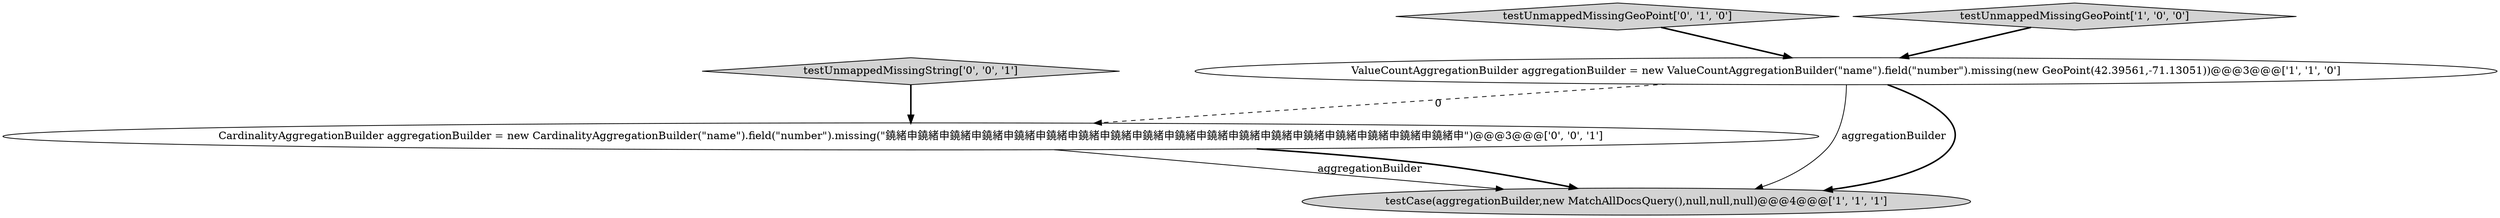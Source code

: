digraph {
2 [style = filled, label = "ValueCountAggregationBuilder aggregationBuilder = new ValueCountAggregationBuilder(\"name\").field(\"number\").missing(new GeoPoint(42.39561,-71.13051))@@@3@@@['1', '1', '0']", fillcolor = white, shape = ellipse image = "AAA0AAABBB1BBB"];
4 [style = filled, label = "testUnmappedMissingString['0', '0', '1']", fillcolor = lightgray, shape = diamond image = "AAA0AAABBB3BBB"];
1 [style = filled, label = "testCase(aggregationBuilder,new MatchAllDocsQuery(),null,null,null)@@@4@@@['1', '1', '1']", fillcolor = lightgray, shape = ellipse image = "AAA0AAABBB1BBB"];
3 [style = filled, label = "testUnmappedMissingGeoPoint['0', '1', '0']", fillcolor = lightgray, shape = diamond image = "AAA0AAABBB2BBB"];
0 [style = filled, label = "testUnmappedMissingGeoPoint['1', '0', '0']", fillcolor = lightgray, shape = diamond image = "AAA0AAABBB1BBB"];
5 [style = filled, label = "CardinalityAggregationBuilder aggregationBuilder = new CardinalityAggregationBuilder(\"name\").field(\"number\").missing(\"鐃緒申鐃緒申鐃緒申鐃緒申鐃緒申鐃緒申鐃緒申鐃緒申鐃緒申鐃緒申鐃緒申鐃緒申鐃緒申鐃緒申鐃緒申鐃緒申鐃緒申鐃緒申\")@@@3@@@['0', '0', '1']", fillcolor = white, shape = ellipse image = "AAA0AAABBB3BBB"];
4->5 [style = bold, label=""];
0->2 [style = bold, label=""];
2->5 [style = dashed, label="0"];
2->1 [style = solid, label="aggregationBuilder"];
2->1 [style = bold, label=""];
3->2 [style = bold, label=""];
5->1 [style = solid, label="aggregationBuilder"];
5->1 [style = bold, label=""];
}
